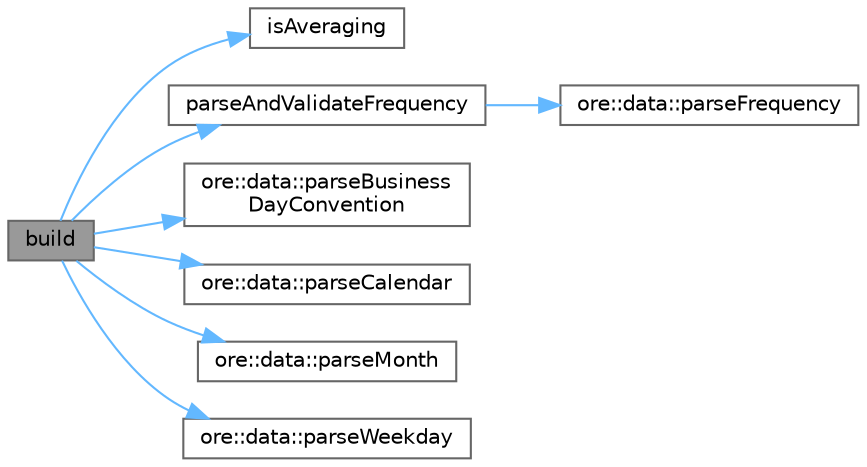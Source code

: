 digraph "build"
{
 // INTERACTIVE_SVG=YES
 // LATEX_PDF_SIZE
  bgcolor="transparent";
  edge [fontname=Helvetica,fontsize=10,labelfontname=Helvetica,labelfontsize=10];
  node [fontname=Helvetica,fontsize=10,shape=box,height=0.2,width=0.4];
  rankdir="LR";
  Node1 [label="build",height=0.2,width=0.4,color="gray40", fillcolor="grey60", style="filled", fontcolor="black",tooltip="Implementation."];
  Node1 -> Node2 [color="steelblue1",style="solid"];
  Node2 [label="isAveraging",height=0.2,width=0.4,color="grey40", fillcolor="white", style="filled",URL="$classore_1_1data_1_1_commodity_future_convention.html#a313f7f9e6cdb41c395b0f50a8368a4e0",tooltip=" "];
  Node1 -> Node3 [color="steelblue1",style="solid"];
  Node3 [label="parseAndValidateFrequency",height=0.2,width=0.4,color="grey40", fillcolor="white", style="filled",URL="$classore_1_1data_1_1_commodity_future_convention.html#a6a4ac83ae8f26ef517ecb8fe3aa3c72a",tooltip="Populate and check frequency."];
  Node3 -> Node4 [color="steelblue1",style="solid"];
  Node4 [label="ore::data::parseFrequency",height=0.2,width=0.4,color="grey40", fillcolor="white", style="filled",URL="$group__utilities.html#ga8ecdc1d4eace894d29940dc88c5e2043",tooltip="Convert text to QuantLib::Frequency."];
  Node1 -> Node5 [color="steelblue1",style="solid"];
  Node5 [label="ore::data::parseBusiness\lDayConvention",height=0.2,width=0.4,color="grey40", fillcolor="white", style="filled",URL="$group__utilities.html#ga86adcf55f91e340ff40783964666e732",tooltip="Convert text to QuantLib::BusinessDayConvention."];
  Node1 -> Node6 [color="steelblue1",style="solid"];
  Node6 [label="ore::data::parseCalendar",height=0.2,width=0.4,color="grey40", fillcolor="white", style="filled",URL="$group__utilities.html#ga0f72d6fcccae10a674bdcd5095200f14",tooltip="Convert text to QuantLib::Calendar."];
  Node1 -> Node7 [color="steelblue1",style="solid"];
  Node7 [label="ore::data::parseMonth",height=0.2,width=0.4,color="grey40", fillcolor="white", style="filled",URL="$group__utilities.html#ga23ece47d1c91b88847b78bcb8516e721",tooltip=" "];
  Node1 -> Node8 [color="steelblue1",style="solid"];
  Node8 [label="ore::data::parseWeekday",height=0.2,width=0.4,color="grey40", fillcolor="white", style="filled",URL="$group__utilities.html#gaa599df209128dc5195af19136613e6ff",tooltip=" "];
}
